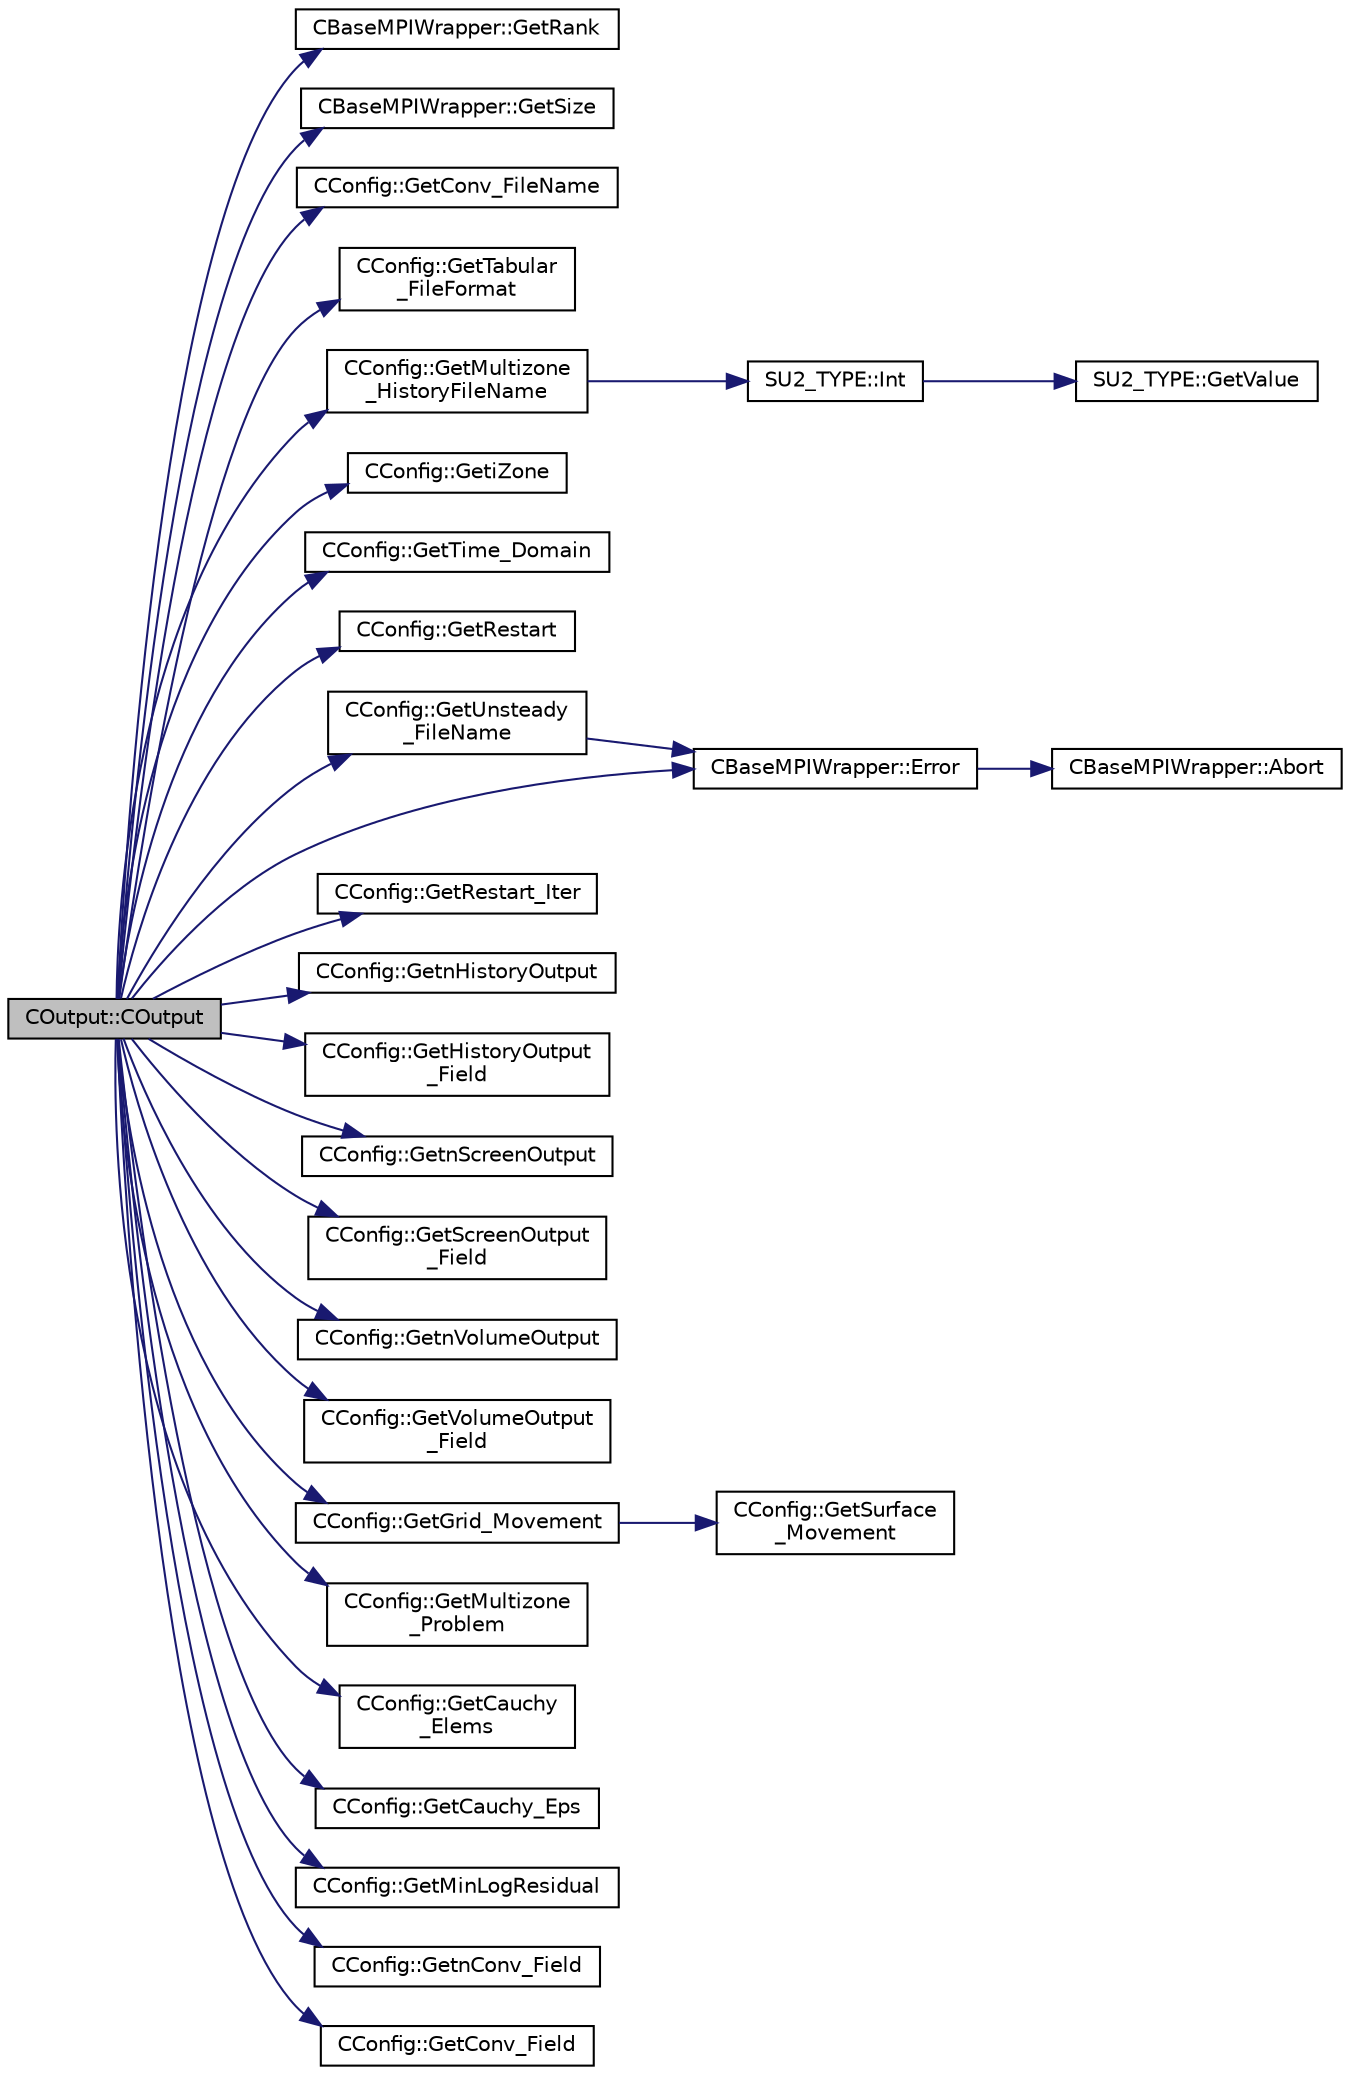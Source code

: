 digraph "COutput::COutput"
{
  edge [fontname="Helvetica",fontsize="10",labelfontname="Helvetica",labelfontsize="10"];
  node [fontname="Helvetica",fontsize="10",shape=record];
  rankdir="LR";
  Node0 [label="COutput::COutput",height=0.2,width=0.4,color="black", fillcolor="grey75", style="filled", fontcolor="black"];
  Node0 -> Node1 [color="midnightblue",fontsize="10",style="solid",fontname="Helvetica"];
  Node1 [label="CBaseMPIWrapper::GetRank",height=0.2,width=0.4,color="black", fillcolor="white", style="filled",URL="$class_c_base_m_p_i_wrapper.html#a801c6612161d6960c5cf25435f244101"];
  Node0 -> Node2 [color="midnightblue",fontsize="10",style="solid",fontname="Helvetica"];
  Node2 [label="CBaseMPIWrapper::GetSize",height=0.2,width=0.4,color="black", fillcolor="white", style="filled",URL="$class_c_base_m_p_i_wrapper.html#a1e80850252f6e4bfc8cd5275d6e3a615"];
  Node0 -> Node3 [color="midnightblue",fontsize="10",style="solid",fontname="Helvetica"];
  Node3 [label="CConfig::GetConv_FileName",height=0.2,width=0.4,color="black", fillcolor="white", style="filled",URL="$class_c_config.html#a9dc8d7cbfd34cc3c37cf65d81ea53cef",tooltip="Get the name of the file with the convergence history of the problem. "];
  Node0 -> Node4 [color="midnightblue",fontsize="10",style="solid",fontname="Helvetica"];
  Node4 [label="CConfig::GetTabular\l_FileFormat",height=0.2,width=0.4,color="black", fillcolor="white", style="filled",URL="$class_c_config.html#ada7c747b29da89590dfbcc33e62e8f3e",tooltip="Get the format of the output solution. "];
  Node0 -> Node5 [color="midnightblue",fontsize="10",style="solid",fontname="Helvetica"];
  Node5 [label="CConfig::GetMultizone\l_HistoryFileName",height=0.2,width=0.4,color="black", fillcolor="white", style="filled",URL="$class_c_config.html#a8ae9c2e37d26a37342cc90866461b98a",tooltip="Append the zone index to the restart or the solution files. "];
  Node5 -> Node6 [color="midnightblue",fontsize="10",style="solid",fontname="Helvetica"];
  Node6 [label="SU2_TYPE::Int",height=0.2,width=0.4,color="black", fillcolor="white", style="filled",URL="$namespace_s_u2___t_y_p_e.html#a6b48817766d8a6486caa2807a52f6bae",tooltip="Casts the primitive value to int (uses GetValue, already implemented for each type). "];
  Node6 -> Node7 [color="midnightblue",fontsize="10",style="solid",fontname="Helvetica"];
  Node7 [label="SU2_TYPE::GetValue",height=0.2,width=0.4,color="black", fillcolor="white", style="filled",URL="$namespace_s_u2___t_y_p_e.html#a0ed43473f5a450ce028d088427bf10cb",tooltip="Get the (primitive) value of the datatype (needs to be implemented for each new type). "];
  Node0 -> Node8 [color="midnightblue",fontsize="10",style="solid",fontname="Helvetica"];
  Node8 [label="CConfig::GetiZone",height=0.2,width=0.4,color="black", fillcolor="white", style="filled",URL="$class_c_config.html#ac09e21f44792b38adb3f933a4426b25f",tooltip="Provides the number of varaibles. "];
  Node0 -> Node9 [color="midnightblue",fontsize="10",style="solid",fontname="Helvetica"];
  Node9 [label="CConfig::GetTime_Domain",height=0.2,width=0.4,color="black", fillcolor="white", style="filled",URL="$class_c_config.html#a6a11350b3c8d7577318be43cda6f7292",tooltip="Check if the multizone problem is solved for time domain. "];
  Node0 -> Node10 [color="midnightblue",fontsize="10",style="solid",fontname="Helvetica"];
  Node10 [label="CConfig::GetRestart",height=0.2,width=0.4,color="black", fillcolor="white", style="filled",URL="$class_c_config.html#ae2c8a1c09ca98735256b4ed53642ada5",tooltip="Provides the restart information. "];
  Node0 -> Node11 [color="midnightblue",fontsize="10",style="solid",fontname="Helvetica"];
  Node11 [label="CConfig::GetUnsteady\l_FileName",height=0.2,width=0.4,color="black", fillcolor="white", style="filled",URL="$class_c_config.html#a58c909cea24176adb2b2e9115fa6de7f",tooltip="Augment the input filename with the iteration number for an unsteady file. "];
  Node11 -> Node12 [color="midnightblue",fontsize="10",style="solid",fontname="Helvetica"];
  Node12 [label="CBaseMPIWrapper::Error",height=0.2,width=0.4,color="black", fillcolor="white", style="filled",URL="$class_c_base_m_p_i_wrapper.html#a04457c47629bda56704e6a8804833eeb"];
  Node12 -> Node13 [color="midnightblue",fontsize="10",style="solid",fontname="Helvetica"];
  Node13 [label="CBaseMPIWrapper::Abort",height=0.2,width=0.4,color="black", fillcolor="white", style="filled",URL="$class_c_base_m_p_i_wrapper.html#a21ef5681e2acb532d345e9bab173ef07"];
  Node0 -> Node14 [color="midnightblue",fontsize="10",style="solid",fontname="Helvetica"];
  Node14 [label="CConfig::GetRestart_Iter",height=0.2,width=0.4,color="black", fillcolor="white", style="filled",URL="$class_c_config.html#adc13797fe94c17845a382dc34f706cfb",tooltip="Get the restart iteration. "];
  Node0 -> Node15 [color="midnightblue",fontsize="10",style="solid",fontname="Helvetica"];
  Node15 [label="CConfig::GetnHistoryOutput",height=0.2,width=0.4,color="black", fillcolor="white", style="filled",URL="$class_c_config.html#a9de044b7c43220048a21fb28c10d38a1",tooltip="Get the number of history output variables requested. "];
  Node0 -> Node16 [color="midnightblue",fontsize="10",style="solid",fontname="Helvetica"];
  Node16 [label="CConfig::GetHistoryOutput\l_Field",height=0.2,width=0.4,color="black", fillcolor="white", style="filled",URL="$class_c_config.html#a687f4ad626d18d607f74888b1a51f57d"];
  Node0 -> Node17 [color="midnightblue",fontsize="10",style="solid",fontname="Helvetica"];
  Node17 [label="CConfig::GetnScreenOutput",height=0.2,width=0.4,color="black", fillcolor="white", style="filled",URL="$class_c_config.html#ab901ee8b06fcf477deeb0bd1fba557b8",tooltip="Get the number of screen output variables requested (maximum 6) "];
  Node0 -> Node18 [color="midnightblue",fontsize="10",style="solid",fontname="Helvetica"];
  Node18 [label="CConfig::GetScreenOutput\l_Field",height=0.2,width=0.4,color="black", fillcolor="white", style="filled",URL="$class_c_config.html#adc842a1fbece8f4fe21ad1be0a0ff078"];
  Node0 -> Node19 [color="midnightblue",fontsize="10",style="solid",fontname="Helvetica"];
  Node19 [label="CConfig::GetnVolumeOutput",height=0.2,width=0.4,color="black", fillcolor="white", style="filled",URL="$class_c_config.html#a62699f93587fa5441a76307d1786e1fe",tooltip="Get the number of history output variables requested. "];
  Node0 -> Node20 [color="midnightblue",fontsize="10",style="solid",fontname="Helvetica"];
  Node20 [label="CConfig::GetVolumeOutput\l_Field",height=0.2,width=0.4,color="black", fillcolor="white", style="filled",URL="$class_c_config.html#a92daeaae210f9fb51d045c09b90739a0"];
  Node0 -> Node21 [color="midnightblue",fontsize="10",style="solid",fontname="Helvetica"];
  Node21 [label="CConfig::GetGrid_Movement",height=0.2,width=0.4,color="black", fillcolor="white", style="filled",URL="$class_c_config.html#a65f49bf3888539804cc0ceac28a32923",tooltip="Get information about the grid movement. "];
  Node21 -> Node22 [color="midnightblue",fontsize="10",style="solid",fontname="Helvetica"];
  Node22 [label="CConfig::GetSurface\l_Movement",height=0.2,width=0.4,color="black", fillcolor="white", style="filled",URL="$class_c_config.html#a67dbc09d0ad95072023d7f356333d6c8",tooltip="Get information about deforming markers. "];
  Node0 -> Node23 [color="midnightblue",fontsize="10",style="solid",fontname="Helvetica"];
  Node23 [label="CConfig::GetMultizone\l_Problem",height=0.2,width=0.4,color="black", fillcolor="white", style="filled",URL="$class_c_config.html#ad9233b666b21e43c18592925be61cc9b",tooltip="Get whether the simulation we are running is a multizone simulation. "];
  Node0 -> Node24 [color="midnightblue",fontsize="10",style="solid",fontname="Helvetica"];
  Node24 [label="CConfig::GetCauchy\l_Elems",height=0.2,width=0.4,color="black", fillcolor="white", style="filled",URL="$class_c_config.html#a4908b9dec9852f045e10ded7a824ac49",tooltip="Get the number of iterations that are considered in the Cauchy convergence criteria. "];
  Node0 -> Node25 [color="midnightblue",fontsize="10",style="solid",fontname="Helvetica"];
  Node25 [label="CConfig::GetCauchy_Eps",height=0.2,width=0.4,color="black", fillcolor="white", style="filled",URL="$class_c_config.html#a2e7e59dcbe7f5ff2b74e5ab7fd6ce54c",tooltip="Get the value of convergence criteria for the Cauchy method in the direct, adjoint or linearized prob..."];
  Node0 -> Node26 [color="midnightblue",fontsize="10",style="solid",fontname="Helvetica"];
  Node26 [label="CConfig::GetMinLogResidual",height=0.2,width=0.4,color="black", fillcolor="white", style="filled",URL="$class_c_config.html#ab5408b643750bc02a41ea2bb6bd09ade",tooltip="Value of the minimum residual value (log10 scale). "];
  Node0 -> Node27 [color="midnightblue",fontsize="10",style="solid",fontname="Helvetica"];
  Node27 [label="CConfig::GetnConv_Field",height=0.2,width=0.4,color="black", fillcolor="white", style="filled",URL="$class_c_config.html#adf97db3678d770474a9d53353098d57a"];
  Node0 -> Node28 [color="midnightblue",fontsize="10",style="solid",fontname="Helvetica"];
  Node28 [label="CConfig::GetConv_Field",height=0.2,width=0.4,color="black", fillcolor="white", style="filled",URL="$class_c_config.html#a609d8168ba8459c463cc5a0195286869"];
  Node0 -> Node12 [color="midnightblue",fontsize="10",style="solid",fontname="Helvetica"];
}
